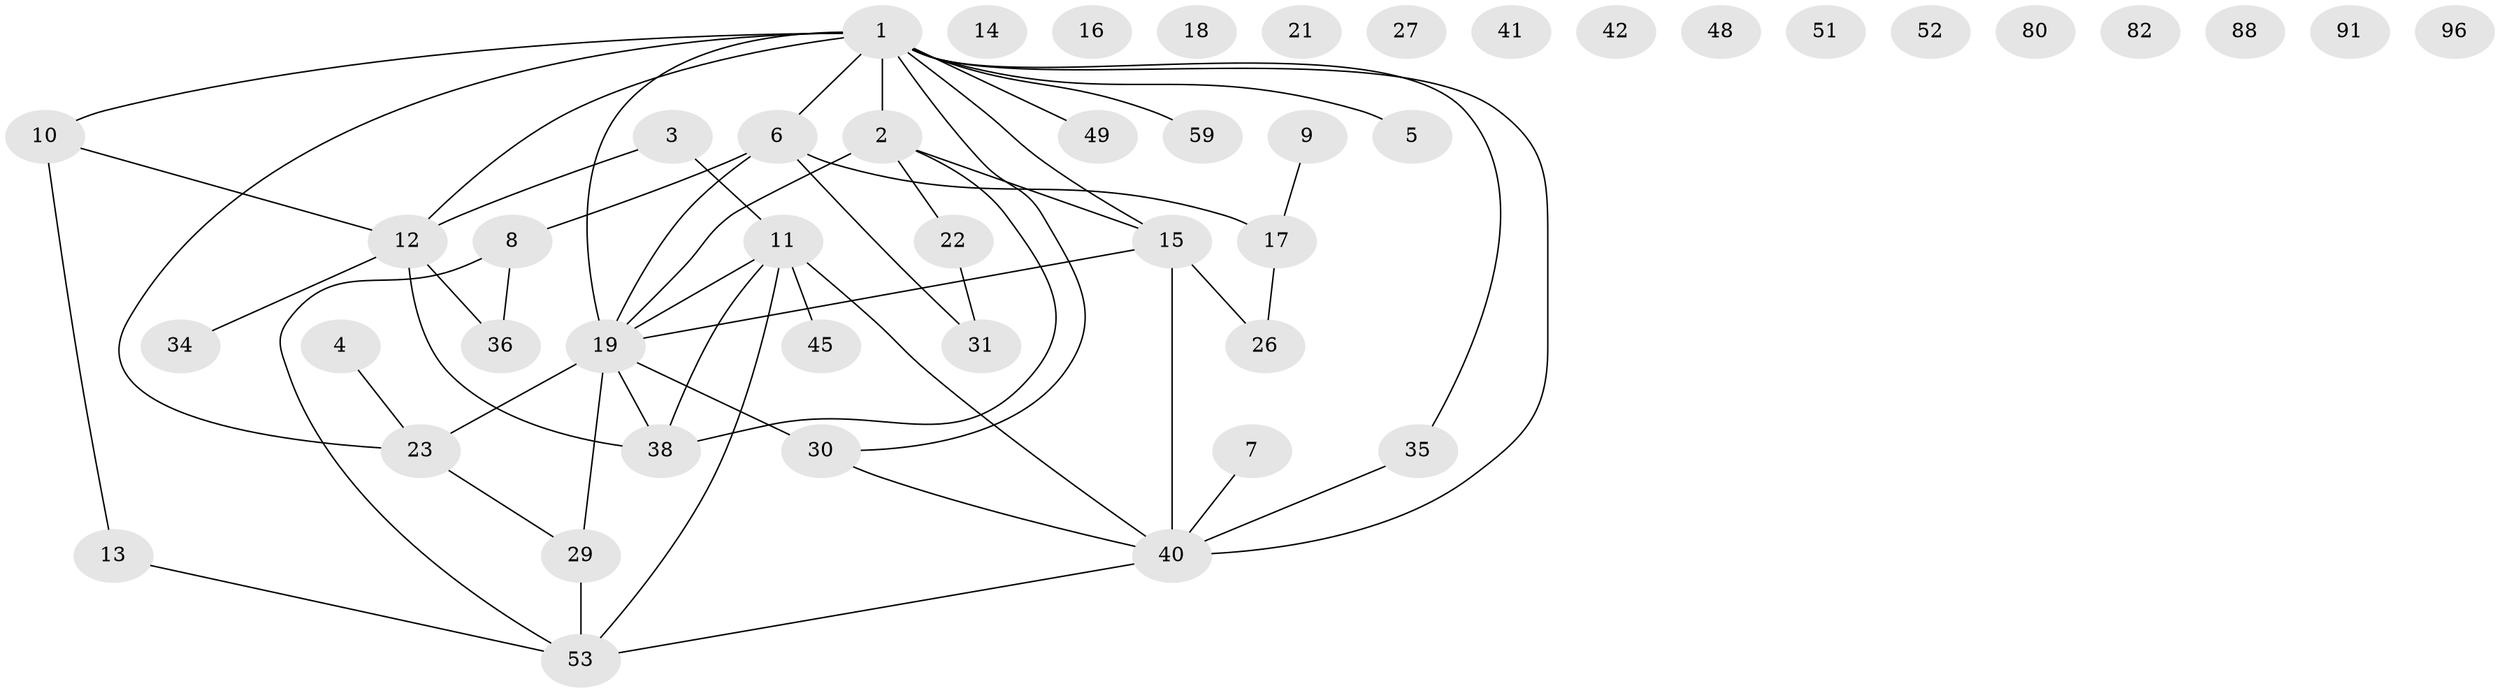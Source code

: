 // original degree distribution, {5: 0.07216494845360824, 2: 0.24742268041237114, 1: 0.20618556701030927, 4: 0.13402061855670103, 0: 0.15463917525773196, 6: 0.030927835051546393, 3: 0.13402061855670103, 7: 0.020618556701030927}
// Generated by graph-tools (version 1.1) at 2025/16/03/04/25 18:16:46]
// undirected, 46 vertices, 53 edges
graph export_dot {
graph [start="1"]
  node [color=gray90,style=filled];
  1 [super="+24+85+47"];
  2 [super="+37"];
  3;
  4;
  5;
  6 [super="+74"];
  7;
  8 [super="+28"];
  9 [super="+32"];
  10 [super="+64"];
  11 [super="+71"];
  12 [super="+20"];
  13 [super="+63"];
  14;
  15 [super="+43"];
  16;
  17 [super="+57+50"];
  18;
  19 [super="+33+68+92+93+73"];
  21;
  22 [super="+89"];
  23 [super="+72"];
  26 [super="+39"];
  27;
  29 [super="+58+44"];
  30;
  31;
  34;
  35 [super="+97"];
  36;
  38 [super="+83+65"];
  40 [super="+67+69+62+66"];
  41;
  42;
  45;
  48;
  49 [super="+75"];
  51;
  52;
  53 [super="+94+79"];
  59 [super="+76"];
  80;
  82;
  88;
  91;
  96;
  1 -- 2;
  1 -- 5;
  1 -- 10 [weight=2];
  1 -- 15;
  1 -- 49;
  1 -- 59 [weight=2];
  1 -- 30;
  1 -- 19;
  1 -- 35;
  1 -- 23;
  1 -- 40;
  1 -- 12 [weight=2];
  1 -- 6 [weight=2];
  2 -- 22;
  2 -- 19;
  2 -- 15;
  2 -- 38;
  3 -- 11;
  3 -- 12;
  4 -- 23;
  6 -- 17;
  6 -- 19;
  6 -- 8;
  6 -- 31;
  7 -- 40;
  8 -- 36;
  8 -- 53;
  9 -- 17;
  10 -- 12;
  10 -- 13;
  11 -- 19;
  11 -- 53;
  11 -- 38;
  11 -- 45;
  11 -- 40;
  12 -- 34;
  12 -- 36;
  12 -- 38;
  13 -- 53;
  15 -- 19;
  15 -- 40;
  15 -- 26;
  17 -- 26;
  19 -- 29 [weight=3];
  19 -- 23;
  19 -- 30;
  19 -- 38;
  22 -- 31;
  23 -- 29;
  29 -- 53;
  30 -- 40;
  35 -- 40;
  40 -- 53;
}

